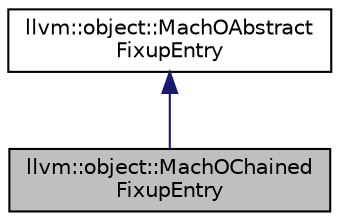 digraph "llvm::object::MachOChainedFixupEntry"
{
 // LATEX_PDF_SIZE
  bgcolor="transparent";
  edge [fontname="Helvetica",fontsize="10",labelfontname="Helvetica",labelfontsize="10"];
  node [fontname="Helvetica",fontsize="10",shape=record];
  Node1 [label="llvm::object::MachOChained\lFixupEntry",height=0.2,width=0.4,color="black", fillcolor="grey75", style="filled", fontcolor="black",tooltip=" "];
  Node2 -> Node1 [dir="back",color="midnightblue",fontsize="10",style="solid",fontname="Helvetica"];
  Node2 [label="llvm::object::MachOAbstract\lFixupEntry",height=0.2,width=0.4,color="black",URL="$classllvm_1_1object_1_1MachOAbstractFixupEntry.html",tooltip="MachOAbstractFixupEntry is an abstract class representing a fixup in a MH_DYLDLINK file."];
}
